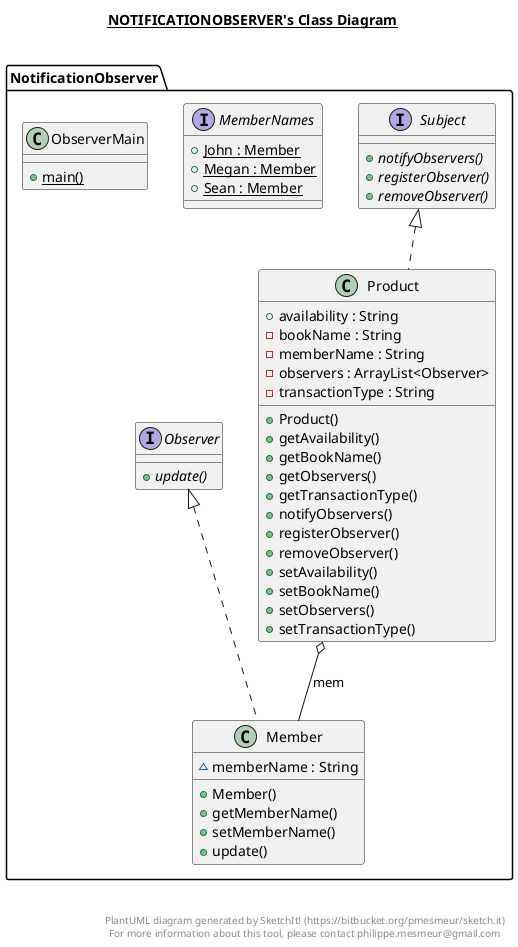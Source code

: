 @startuml

title __NOTIFICATIONOBSERVER's Class Diagram__\n


      class NotificationObserver.Member {
          ~ memberName : String
          + Member()
          + getMemberName()
          + setMemberName()
          + update()
      }


      interface NotificationObserver.MemberNames {
          {static} + John : Member
          {static} + Megan : Member
          {static} + Sean : Member
      }
  

      interface NotificationObserver.Observer {
          {abstract} + update()
      }
  

      class NotificationObserver.ObserverMain {
          {static} + main()
      }

      class NotificationObserver.Product {
          + availability : String
          - bookName : String
          - memberName : String
          - observers : ArrayList<Observer>
          - transactionType : String
          + Product()
          + getAvailability()
          + getBookName()
          + getObservers()
          + getTransactionType()
          + notifyObservers()
          + registerObserver()
          + removeObserver()
          + setAvailability()
          + setBookName()
          + setObservers()
          + setTransactionType()
      }
  

      interface NotificationObserver.Subject {
          {abstract} + notifyObservers()
          {abstract} + registerObserver()
          {abstract} + removeObserver()
      }
  

  NotificationObserver.Member .up.|> NotificationObserver.Observer
  NotificationObserver.Product .up.|> NotificationObserver.Subject
  NotificationObserver.Product o-- NotificationObserver.Member : mem


right footer


PlantUML diagram generated by SketchIt! (https://bitbucket.org/pmesmeur/sketch.it)
For more information about this tool, please contact philippe.mesmeur@gmail.com
endfooter

@enduml
